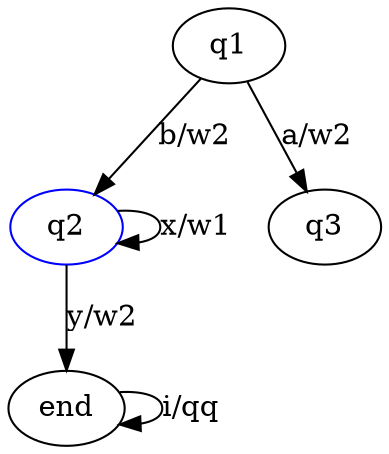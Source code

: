 digraph G {
  q2 [color="blue"]

  q1 -> q3 [label="a/w2"]
  q1 -> q2 [label="b/w2"]
  q2 -> q2 [label="x/w1"]
  q2 -> end [label="y/w2"]
  end -> end [label="i/qq"]
}
